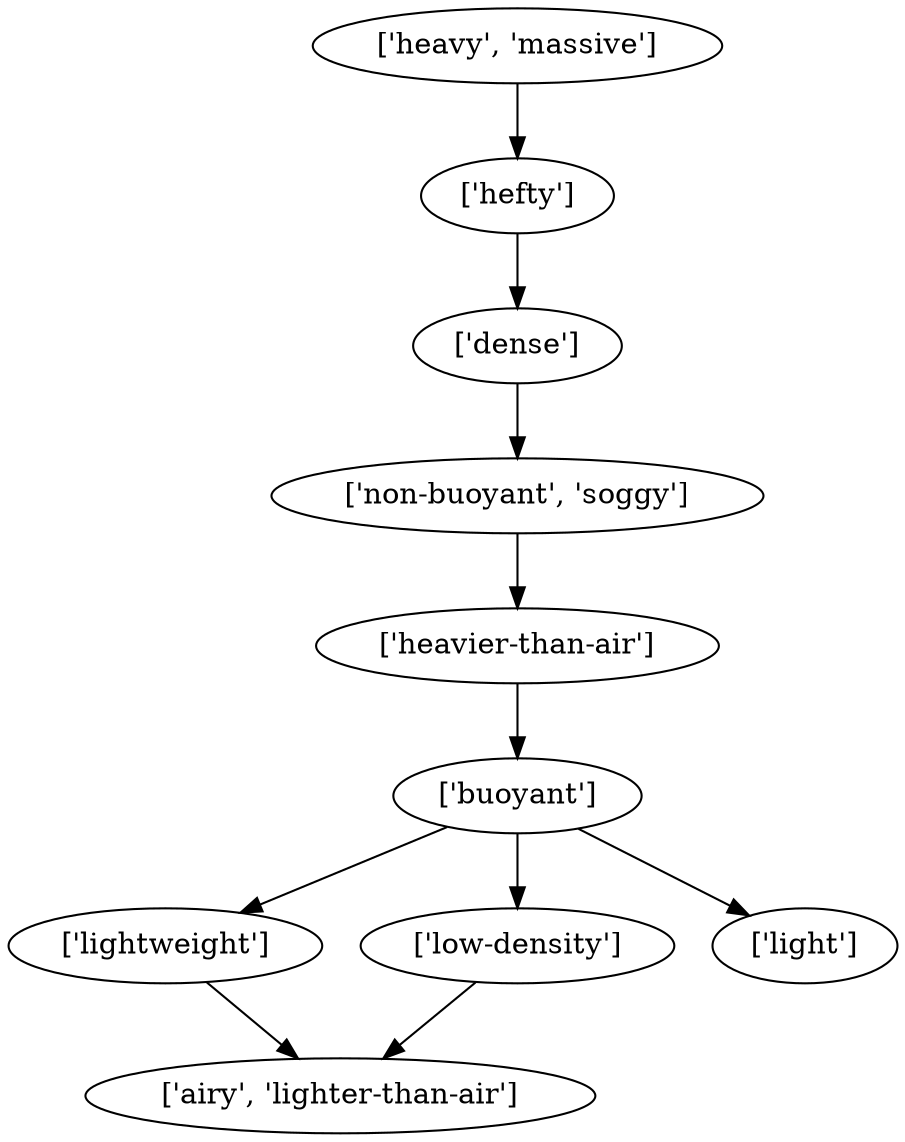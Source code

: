 strict digraph  {
	"['heavy', 'massive']" -> "['hefty']";
	"['hefty']" -> "['dense']";
	"['buoyant']" -> "['lightweight']";
	"['buoyant']" -> "['low-density']";
	"['buoyant']" -> "['light']";
	"['lightweight']" -> "['airy', 'lighter-than-air']";
	"['low-density']" -> "['airy', 'lighter-than-air']";
	"['dense']" -> "['non-buoyant', 'soggy']";
	"['non-buoyant', 'soggy']" -> "['heavier-than-air']";
	"['heavier-than-air']" -> "['buoyant']";
}
